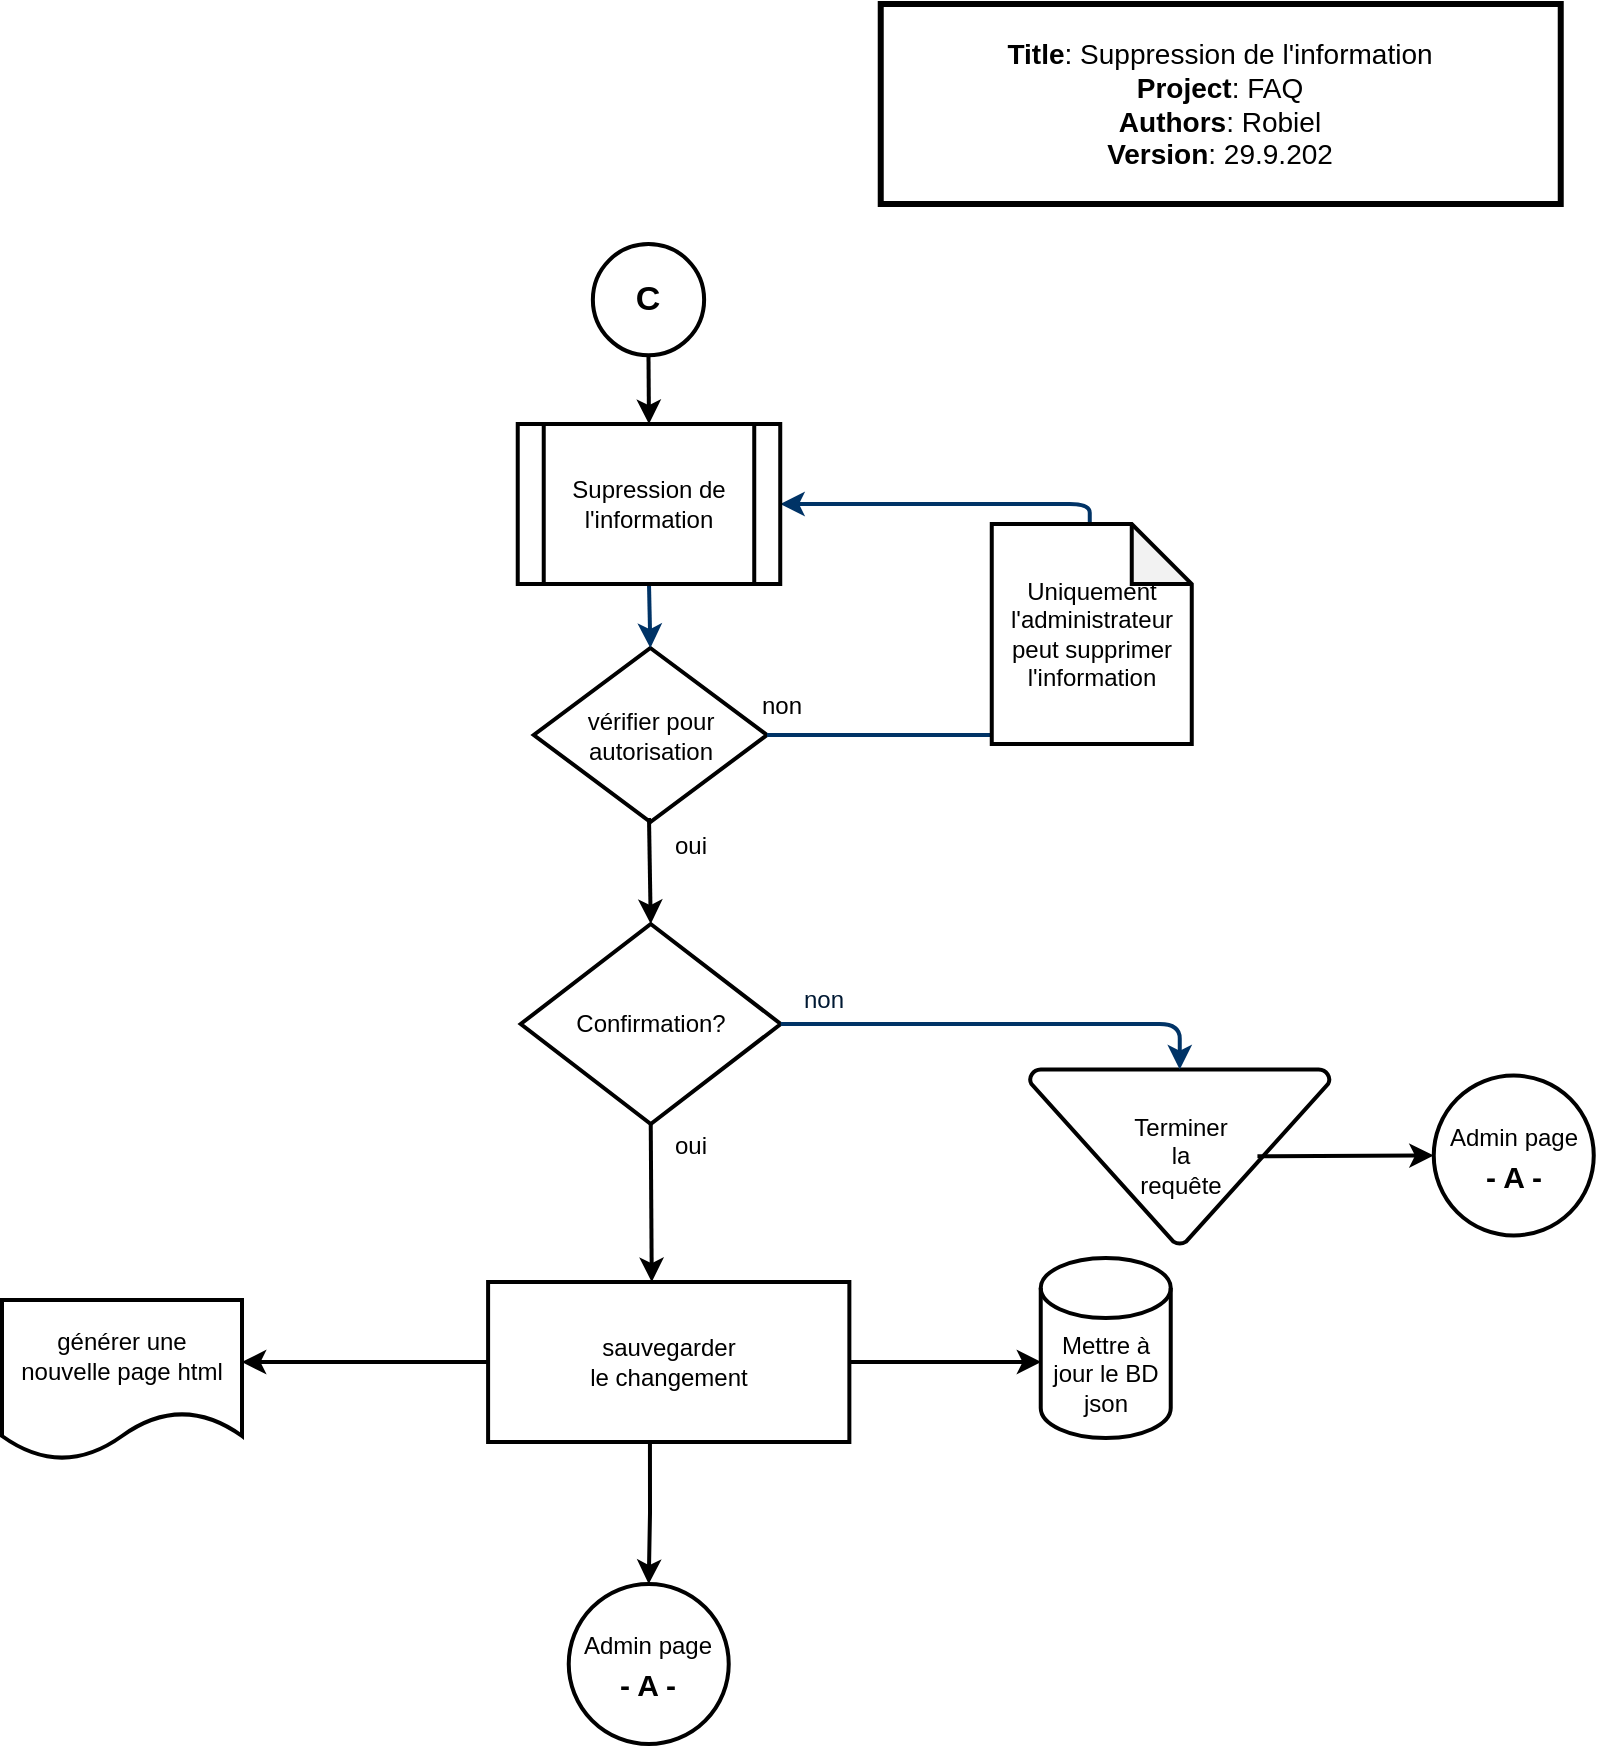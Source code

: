 <mxfile version="20.3.7" type="device"><diagram id="6a731a19-8d31-9384-78a2-239565b7b9f0" name="Page-1"><mxGraphModel dx="2062" dy="1113" grid="1" gridSize="10" guides="1" tooltips="1" connect="1" arrows="1" fold="1" page="1" pageScale="1" pageWidth="827" pageHeight="1169" background="none" math="0" shadow="0"><root><mxCell id="0"/><mxCell id="1" parent="0"/><mxCell id="cO4pcFVcVROm45VyDLop-48" value="&lt;div style=&quot;&quot;&gt;vérifier pour&lt;/div&gt;&lt;div style=&quot;&quot;&gt;autorisation&lt;/div&gt;" style="shape=mxgraph.flowchart.decision;strokeWidth=2;gradientColor=none;gradientDirection=north;fontStyle=0;html=1;" parent="1" vertex="1"><mxGeometry x="285.88" y="362" width="116.62" height="87" as="geometry"/></mxCell><mxCell id="cO4pcFVcVROm45VyDLop-51" style="entryX=0.5;entryY=0;entryPerimeter=0;fontStyle=1;strokeColor=#003366;strokeWidth=2;html=1;exitX=0.5;exitY=1;exitDx=0;exitDy=0;" parent="1" source="cO4pcFVcVROm45VyDLop-94" target="cO4pcFVcVROm45VyDLop-48" edge="1"><mxGeometry relative="1" as="geometry"><mxPoint x="347.5" y="330" as="sourcePoint"/></mxGeometry></mxCell><mxCell id="cO4pcFVcVROm45VyDLop-52" value="" style="edgeStyle=elbowEdgeStyle;elbow=horizontal;entryX=0.5;entryY=0.91;entryPerimeter=0;exitX=1;exitY=0.5;exitPerimeter=0;fontStyle=1;strokeColor=#003366;strokeWidth=2;html=1;" parent="1" source="cO4pcFVcVROm45VyDLop-48" edge="1"><mxGeometry x="408.5" y="28.5" width="100" height="100" as="geometry"><mxPoint x="777.5" y="447" as="sourcePoint"/><mxPoint x="577.5" y="373.71" as="targetPoint"/><Array as="points"><mxPoint x="572.5" y="400"/></Array></mxGeometry></mxCell><mxCell id="cO4pcFVcVROm45VyDLop-53" value="non" style="text;fontStyle=0;html=1;strokeColor=none;gradientColor=none;fillColor=none;strokeWidth=2;" parent="1" vertex="1"><mxGeometry x="397.5" y="377" width="40" height="26" as="geometry"/></mxCell><mxCell id="cO4pcFVcVROm45VyDLop-55" value="oui" style="text;fontStyle=0;html=1;strokeColor=none;gradientColor=none;fillColor=none;strokeWidth=2;align=center;" parent="1" vertex="1"><mxGeometry x="343.5" y="447" width="40" height="26" as="geometry"/></mxCell><mxCell id="cO4pcFVcVROm45VyDLop-60" value="Confirmation?" style="shape=mxgraph.flowchart.decision;strokeWidth=2;gradientColor=none;gradientDirection=north;fontStyle=0;html=1;" parent="1" vertex="1"><mxGeometry x="279.37" y="500" width="130" height="100" as="geometry"/></mxCell><mxCell id="cO4pcFVcVROm45VyDLop-62" value="Terminer &lt;br&gt;la &lt;br&gt;requête" style="shape=mxgraph.flowchart.merge_or_storage;strokeWidth=2;gradientColor=none;gradientDirection=north;fontStyle=0;html=1;" parent="1" vertex="1"><mxGeometry x="533.88" y="572.75" width="150" height="87.25" as="geometry"/></mxCell><mxCell id="cO4pcFVcVROm45VyDLop-63" value="" style="edgeStyle=elbowEdgeStyle;elbow=vertical;exitX=1;exitY=0.5;exitPerimeter=0;entryX=0.5;entryY=0;entryPerimeter=0;fontStyle=1;strokeColor=#003366;strokeWidth=2;html=1;" parent="1" source="cO4pcFVcVROm45VyDLop-60" target="cO4pcFVcVROm45VyDLop-62" edge="1"><mxGeometry x="-220.63" y="-710" width="100" height="100" as="geometry"><mxPoint x="-220.63" y="-610" as="sourcePoint"/><mxPoint x="-120.63" y="-710" as="targetPoint"/><Array as="points"><mxPoint x="519.37" y="550"/></Array></mxGeometry></mxCell><mxCell id="cO4pcFVcVROm45VyDLop-69" value="non" style="text;fontColor=#001933;fontStyle=0;html=1;strokeColor=none;gradientColor=none;fillColor=none;strokeWidth=2;" parent="1" vertex="1"><mxGeometry x="419.37" y="524" width="40" height="26" as="geometry"/></mxCell><mxCell id="cO4pcFVcVROm45VyDLop-71" value="" style="edgeStyle=elbowEdgeStyle;elbow=horizontal;exitX=0.5;exitY=0.09;exitPerimeter=0;fontStyle=1;strokeColor=#003366;strokeWidth=2;html=1;entryX=1;entryY=0.5;entryDx=0;entryDy=0;" parent="1" target="cO4pcFVcVROm45VyDLop-94" edge="1"><mxGeometry x="27.5" width="100" height="100" as="geometry"><mxPoint x="577.5" y="307.29" as="sourcePoint"/><mxPoint x="473.88" y="290" as="targetPoint"/><Array as="points"><mxPoint x="563.88" y="250"/></Array></mxGeometry></mxCell><mxCell id="cO4pcFVcVROm45VyDLop-72" value="oui" style="text;fontStyle=0;html=1;strokeColor=none;gradientColor=none;fillColor=none;strokeWidth=2;align=center;" parent="1" vertex="1"><mxGeometry x="343.62" y="597" width="40" height="26" as="geometry"/></mxCell><mxCell id="cO4pcFVcVROm45VyDLop-84" value="" style="shape=cylinder3;whiteSpace=wrap;html=1;boundedLbl=1;backgroundOutline=1;size=15;strokeWidth=2;" parent="1" vertex="1"><mxGeometry x="539.37" y="667" width="65" height="90" as="geometry"/></mxCell><mxCell id="cO4pcFVcVROm45VyDLop-85" value="Mettre à jour le BD json" style="text;html=1;strokeColor=none;fillColor=none;align=center;verticalAlign=middle;whiteSpace=wrap;rounded=0;strokeWidth=2;" parent="1" vertex="1"><mxGeometry x="541.87" y="710" width="60" height="30" as="geometry"/></mxCell><mxCell id="cO4pcFVcVROm45VyDLop-86" value="" style="endArrow=classic;html=1;rounded=0;entryX=0.004;entryY=0.578;entryDx=0;entryDy=0;entryPerimeter=0;exitX=1;exitY=0.5;exitDx=0;exitDy=0;strokeWidth=2;" parent="1" source="cO4pcFVcVROm45VyDLop-93" target="cO4pcFVcVROm45VyDLop-84" edge="1"><mxGeometry width="50" height="50" relative="1" as="geometry"><mxPoint x="424.168" y="719" as="sourcePoint"/><mxPoint x="633.62" y="413" as="targetPoint"/></mxGeometry></mxCell><mxCell id="cO4pcFVcVROm45VyDLop-88" value="" style="endArrow=classic;html=1;rounded=0;strokeWidth=2;exitX=0;exitY=0.5;exitDx=0;exitDy=0;entryX=0.999;entryY=0.388;entryDx=0;entryDy=0;entryPerimeter=0;" parent="1" source="cO4pcFVcVROm45VyDLop-93" target="cO4pcFVcVROm45VyDLop-90" edge="1"><mxGeometry width="50" height="50" relative="1" as="geometry"><mxPoint x="223.88" y="720" as="sourcePoint"/><mxPoint x="173.88" y="740" as="targetPoint"/></mxGeometry></mxCell><mxCell id="cO4pcFVcVROm45VyDLop-90" value="&lt;span style=&quot;&quot;&gt;générer une&lt;/span&gt;&lt;br style=&quot;&quot;&gt;&lt;span style=&quot;&quot;&gt;nouvelle page html&lt;/span&gt;" style="shape=document;whiteSpace=wrap;html=1;boundedLbl=1;strokeWidth=2;" parent="1" vertex="1"><mxGeometry x="20" y="688" width="120" height="80" as="geometry"/></mxCell><mxCell id="cO4pcFVcVROm45VyDLop-91" value="&lt;span style=&quot;&quot;&gt;Uniquement l'administrateur&lt;/span&gt;&lt;br style=&quot;&quot;&gt;&lt;span style=&quot;&quot;&gt;peut&amp;nbsp;&lt;/span&gt;&lt;span style=&quot;background-color: initial;&quot;&gt;supprimer&lt;br&gt;&lt;/span&gt;&lt;span style=&quot;&quot;&gt;l'information&lt;/span&gt;" style="shape=note;whiteSpace=wrap;html=1;backgroundOutline=1;darkOpacity=0.05;strokeWidth=2;" parent="1" vertex="1"><mxGeometry x="514.88" y="300" width="100" height="110" as="geometry"/></mxCell><mxCell id="ZtytXciuSD0zmnoT6DMD-2" style="edgeStyle=orthogonalEdgeStyle;rounded=0;orthogonalLoop=1;jettySize=auto;html=1;strokeWidth=2;exitX=0.448;exitY=1.013;exitDx=0;exitDy=0;exitPerimeter=0;" edge="1" parent="1" source="cO4pcFVcVROm45VyDLop-93" target="cO4pcFVcVROm45VyDLop-103"><mxGeometry relative="1" as="geometry"><mxPoint x="350" y="760" as="sourcePoint"/></mxGeometry></mxCell><mxCell id="cO4pcFVcVROm45VyDLop-93" value="&lt;span style=&quot;&quot;&gt;sauvegarder&lt;/span&gt;&lt;br style=&quot;&quot;&gt;&lt;span style=&quot;&quot;&gt;le changement&lt;/span&gt;" style="rounded=0;whiteSpace=wrap;html=1;strokeWidth=2;" parent="1" vertex="1"><mxGeometry x="263.05" y="679" width="180.63" height="80" as="geometry"/></mxCell><mxCell id="cO4pcFVcVROm45VyDLop-94" value="&lt;div style=&quot;&quot;&gt;&lt;span style=&quot;&quot;&gt;Supression de&lt;/span&gt;&lt;br style=&quot;&quot;&gt;&lt;span style=&quot;&quot;&gt;l'information&lt;/span&gt;&lt;br&gt;&lt;/div&gt;" style="shape=process;whiteSpace=wrap;html=1;backgroundOutline=1;strokeWidth=2;" parent="1" vertex="1"><mxGeometry x="277.87" y="250" width="131.25" height="80" as="geometry"/></mxCell><mxCell id="cO4pcFVcVROm45VyDLop-98" value="&lt;b&gt;&lt;font style=&quot;font-size: 17px;&quot;&gt;C&lt;/font&gt;&lt;/b&gt;" style="ellipse;whiteSpace=wrap;html=1;aspect=fixed;strokeWidth=2;" parent="1" vertex="1"><mxGeometry x="315.43" y="160" width="55.63" height="55.63" as="geometry"/></mxCell><mxCell id="cO4pcFVcVROm45VyDLop-102" value="" style="endArrow=classic;html=1;rounded=0;strokeWidth=2;fontSize=17;entryX=0;entryY=0.5;entryDx=0;entryDy=0;exitX=0.759;exitY=0.497;exitDx=0;exitDy=0;exitPerimeter=0;" parent="1" source="cO4pcFVcVROm45VyDLop-62" target="cO4pcFVcVROm45VyDLop-104" edge="1"><mxGeometry width="50" height="50" relative="1" as="geometry"><mxPoint x="645" y="630.974" as="sourcePoint"/><mxPoint x="720.105" y="630.5" as="targetPoint"/></mxGeometry></mxCell><mxCell id="cO4pcFVcVROm45VyDLop-103" value="&lt;span style=&quot;font-size: 12px;&quot;&gt;Admin page&lt;/span&gt;&lt;br style=&quot;font-size: 12px;&quot;&gt;&lt;b style=&quot;font-size: 12px;&quot;&gt;&lt;font style=&quot;font-size: 15px;&quot;&gt;- A -&lt;/font&gt;&lt;/b&gt;" style="ellipse;whiteSpace=wrap;html=1;aspect=fixed;strokeWidth=2;fontSize=17;" parent="1" vertex="1"><mxGeometry x="303.37" y="830" width="80" height="80" as="geometry"/></mxCell><mxCell id="cO4pcFVcVROm45VyDLop-104" value="&lt;span style=&quot;font-size: 12px;&quot;&gt;Admin page&lt;/span&gt;&lt;br style=&quot;font-size: 12px;&quot;&gt;&lt;b style=&quot;font-size: 12px;&quot;&gt;&lt;font style=&quot;font-size: 15px;&quot;&gt;- A -&lt;/font&gt;&lt;/b&gt;" style="ellipse;whiteSpace=wrap;html=1;aspect=fixed;strokeWidth=2;fontSize=17;" parent="1" vertex="1"><mxGeometry x="735.88" y="575.75" width="80" height="80" as="geometry"/></mxCell><mxCell id="MfEmOEdYOCE61gXlEJbF-1" value="" style="endArrow=classic;html=1;rounded=0;entryX=0.5;entryY=0;entryDx=0;entryDy=0;exitX=0.5;exitY=1;exitDx=0;exitDy=0;strokeWidth=2;" parent="1" source="cO4pcFVcVROm45VyDLop-98" target="cO4pcFVcVROm45VyDLop-94" edge="1"><mxGeometry width="50" height="50" relative="1" as="geometry"><mxPoint x="553.88" y="410" as="sourcePoint"/><mxPoint x="603.88" y="360" as="targetPoint"/></mxGeometry></mxCell><mxCell id="MfEmOEdYOCE61gXlEJbF-4" value="" style="endArrow=classic;html=1;rounded=0;strokeWidth=2;exitX=0.5;exitY=1;exitDx=0;exitDy=0;exitPerimeter=0;entryX=0.453;entryY=0;entryDx=0;entryDy=0;entryPerimeter=0;" parent="1" source="cO4pcFVcVROm45VyDLop-60" target="cO4pcFVcVROm45VyDLop-93" edge="1"><mxGeometry width="50" height="50" relative="1" as="geometry"><mxPoint x="873.88" y="700" as="sourcePoint"/><mxPoint x="923.88" y="650" as="targetPoint"/></mxGeometry></mxCell><mxCell id="MfEmOEdYOCE61gXlEJbF-7" value="" style="endArrow=classic;html=1;rounded=0;strokeWidth=2;exitX=0;exitY=0;exitDx=0;exitDy=0;entryX=0.5;entryY=0;entryDx=0;entryDy=0;entryPerimeter=0;" parent="1" source="cO4pcFVcVROm45VyDLop-55" target="cO4pcFVcVROm45VyDLop-60" edge="1"><mxGeometry width="50" height="50" relative="1" as="geometry"><mxPoint x="873.88" y="610" as="sourcePoint"/><mxPoint x="923.88" y="560" as="targetPoint"/></mxGeometry></mxCell><mxCell id="MfEmOEdYOCE61gXlEJbF-8" value="&lt;font style=&quot;font-size: 14px;&quot;&gt;&lt;b&gt;Title&lt;/b&gt;: Suppression de l'information&lt;br&gt;&lt;b&gt;Project&lt;/b&gt;: FAQ&lt;br&gt;&lt;b&gt;Authors&lt;/b&gt;: Robiel&lt;br&gt;&lt;b&gt;Version&lt;/b&gt;: 29.9.202&lt;/font&gt;" style="rounded=0;whiteSpace=wrap;html=1;strokeWidth=3;" parent="1" vertex="1"><mxGeometry x="459.37" y="40" width="340" height="100" as="geometry"/></mxCell></root></mxGraphModel></diagram></mxfile>